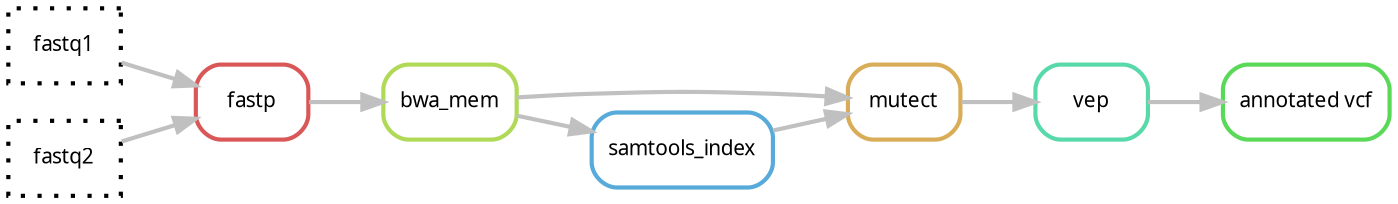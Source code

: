 digraph snakemake_dag {
	rankdir=LR;
    graph[bgcolor=white, margin=0];
    node[shape=box, style=rounded, fontname=sans,                 fontsize=10, penwidth=2];
    edge[penwidth=2, color=grey];
	10[label = "fastq1", color = "0.0 0.0 0.0", style="dotted"];
	11[label = "fastq2", color = "0.0 0.0 0.0", style="dotted"];
	0[label = "annotated vcf", color = "0.33 0.6 0.85", style="rounded"];
	1[label = "vep", color = "0.44 0.6 0.85", style="rounded"];
	2[label = "mutect", color = "0.11 0.6 0.85", style="rounded"];
	3[label = "bwa_mem", color = "0.22 0.6 0.85", style="rounded"];
	4[label = "fastp", color = "0.00 0.6 0.85", style="rounded"];
	5[label = "samtools_index", color = "0.56 0.6 0.85", style="rounded"];
	10 -> 4
	11 -> 4
	1 -> 0
	2 -> 1
	3 -> 2
	5 -> 2
	4 -> 3
	3 -> 5
}            
